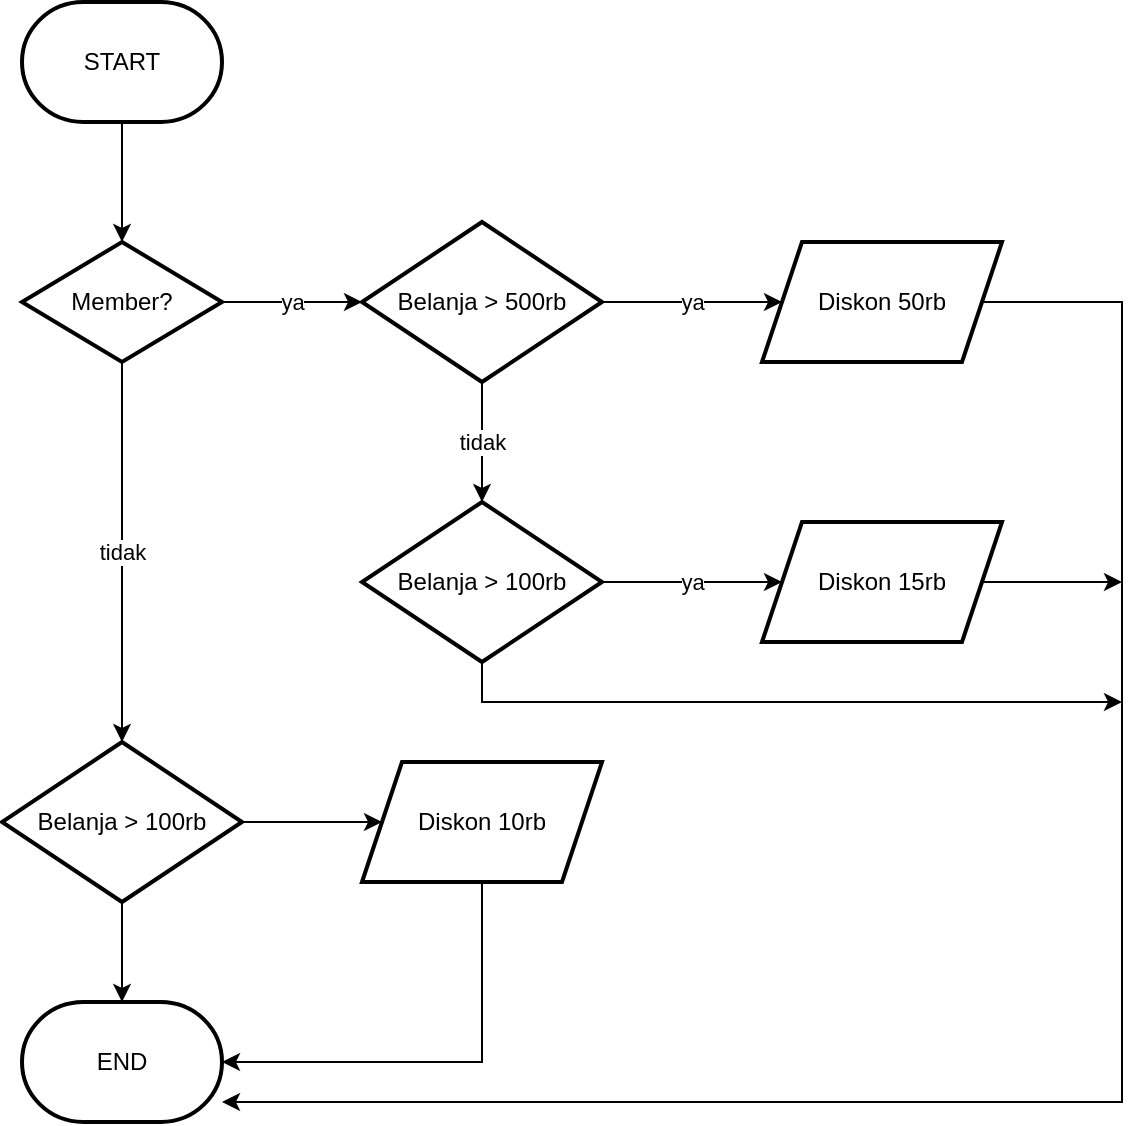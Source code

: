 <mxfile version="22.1.16" type="github">
  <diagram name="Halaman-1" id="UdCtWcI9B7K36Gje9cQb">
    <mxGraphModel dx="1100" dy="575" grid="1" gridSize="10" guides="1" tooltips="1" connect="1" arrows="1" fold="1" page="1" pageScale="1" pageWidth="827" pageHeight="1169" math="0" shadow="0">
      <root>
        <mxCell id="0" />
        <mxCell id="1" parent="0" />
        <mxCell id="JshPII_n94KWn3LP_m4g-3" value="" style="edgeStyle=orthogonalEdgeStyle;rounded=0;orthogonalLoop=1;jettySize=auto;html=1;" parent="1" source="JshPII_n94KWn3LP_m4g-1" target="JshPII_n94KWn3LP_m4g-2" edge="1">
          <mxGeometry relative="1" as="geometry" />
        </mxCell>
        <mxCell id="JshPII_n94KWn3LP_m4g-1" value="START" style="strokeWidth=2;html=1;shape=mxgraph.flowchart.terminator;whiteSpace=wrap;" parent="1" vertex="1">
          <mxGeometry x="90" y="50" width="100" height="60" as="geometry" />
        </mxCell>
        <mxCell id="JshPII_n94KWn3LP_m4g-5" value="ya" style="edgeStyle=orthogonalEdgeStyle;rounded=0;orthogonalLoop=1;jettySize=auto;html=1;" parent="1" source="JshPII_n94KWn3LP_m4g-2" target="JshPII_n94KWn3LP_m4g-4" edge="1">
          <mxGeometry relative="1" as="geometry" />
        </mxCell>
        <mxCell id="JshPII_n94KWn3LP_m4g-9" value="tidak" style="edgeStyle=orthogonalEdgeStyle;rounded=0;orthogonalLoop=1;jettySize=auto;html=1;" parent="1" source="JshPII_n94KWn3LP_m4g-2" target="JshPII_n94KWn3LP_m4g-8" edge="1">
          <mxGeometry relative="1" as="geometry" />
        </mxCell>
        <mxCell id="JshPII_n94KWn3LP_m4g-2" value="Member?" style="rhombus;whiteSpace=wrap;html=1;strokeWidth=2;" parent="1" vertex="1">
          <mxGeometry x="90" y="170" width="100" height="60" as="geometry" />
        </mxCell>
        <mxCell id="JshPII_n94KWn3LP_m4g-7" value="ya" style="edgeStyle=orthogonalEdgeStyle;rounded=0;orthogonalLoop=1;jettySize=auto;html=1;" parent="1" source="JshPII_n94KWn3LP_m4g-4" target="JshPII_n94KWn3LP_m4g-6" edge="1">
          <mxGeometry relative="1" as="geometry" />
        </mxCell>
        <mxCell id="JshPII_n94KWn3LP_m4g-11" value="tidak" style="edgeStyle=orthogonalEdgeStyle;rounded=0;orthogonalLoop=1;jettySize=auto;html=1;" parent="1" source="JshPII_n94KWn3LP_m4g-4" target="JshPII_n94KWn3LP_m4g-10" edge="1">
          <mxGeometry relative="1" as="geometry" />
        </mxCell>
        <mxCell id="JshPII_n94KWn3LP_m4g-4" value="Belanja &amp;gt; 500rb" style="rhombus;whiteSpace=wrap;html=1;strokeWidth=2;" parent="1" vertex="1">
          <mxGeometry x="260" y="160" width="120" height="80" as="geometry" />
        </mxCell>
        <mxCell id="JshPII_n94KWn3LP_m4g-19" style="edgeStyle=orthogonalEdgeStyle;rounded=0;orthogonalLoop=1;jettySize=auto;html=1;exitX=1;exitY=0.5;exitDx=0;exitDy=0;" parent="1" source="JshPII_n94KWn3LP_m4g-6" edge="1">
          <mxGeometry relative="1" as="geometry">
            <mxPoint x="190" y="600" as="targetPoint" />
            <Array as="points">
              <mxPoint x="640" y="200" />
              <mxPoint x="640" y="600" />
            </Array>
          </mxGeometry>
        </mxCell>
        <mxCell id="JshPII_n94KWn3LP_m4g-6" value="Diskon 50rb" style="shape=parallelogram;perimeter=parallelogramPerimeter;whiteSpace=wrap;html=1;fixedSize=1;strokeWidth=2;" parent="1" vertex="1">
          <mxGeometry x="460" y="170" width="120" height="60" as="geometry" />
        </mxCell>
        <mxCell id="JshPII_n94KWn3LP_m4g-15" value="" style="edgeStyle=orthogonalEdgeStyle;rounded=0;orthogonalLoop=1;jettySize=auto;html=1;" parent="1" source="JshPII_n94KWn3LP_m4g-8" target="JshPII_n94KWn3LP_m4g-14" edge="1">
          <mxGeometry relative="1" as="geometry" />
        </mxCell>
        <mxCell id="JshPII_n94KWn3LP_m4g-17" value="" style="edgeStyle=orthogonalEdgeStyle;rounded=0;orthogonalLoop=1;jettySize=auto;html=1;" parent="1" source="JshPII_n94KWn3LP_m4g-8" target="JshPII_n94KWn3LP_m4g-16" edge="1">
          <mxGeometry relative="1" as="geometry" />
        </mxCell>
        <mxCell id="JshPII_n94KWn3LP_m4g-8" value="Belanja &amp;gt; 100rb" style="rhombus;whiteSpace=wrap;html=1;strokeWidth=2;" parent="1" vertex="1">
          <mxGeometry x="80" y="420" width="120" height="80" as="geometry" />
        </mxCell>
        <mxCell id="JshPII_n94KWn3LP_m4g-13" value="ya" style="edgeStyle=orthogonalEdgeStyle;rounded=0;orthogonalLoop=1;jettySize=auto;html=1;" parent="1" source="JshPII_n94KWn3LP_m4g-10" target="JshPII_n94KWn3LP_m4g-12" edge="1">
          <mxGeometry relative="1" as="geometry" />
        </mxCell>
        <mxCell id="JshPII_n94KWn3LP_m4g-21" style="edgeStyle=orthogonalEdgeStyle;rounded=0;orthogonalLoop=1;jettySize=auto;html=1;exitX=0.5;exitY=1;exitDx=0;exitDy=0;" parent="1" source="JshPII_n94KWn3LP_m4g-10" edge="1">
          <mxGeometry relative="1" as="geometry">
            <mxPoint x="640" y="400" as="targetPoint" />
            <Array as="points">
              <mxPoint x="320" y="400" />
            </Array>
          </mxGeometry>
        </mxCell>
        <mxCell id="JshPII_n94KWn3LP_m4g-10" value="Belanja &amp;gt; 100rb" style="rhombus;whiteSpace=wrap;html=1;strokeWidth=2;" parent="1" vertex="1">
          <mxGeometry x="260" y="300" width="120" height="80" as="geometry" />
        </mxCell>
        <mxCell id="JshPII_n94KWn3LP_m4g-20" style="edgeStyle=orthogonalEdgeStyle;rounded=0;orthogonalLoop=1;jettySize=auto;html=1;exitX=1;exitY=0.5;exitDx=0;exitDy=0;" parent="1" source="JshPII_n94KWn3LP_m4g-12" edge="1">
          <mxGeometry relative="1" as="geometry">
            <mxPoint x="640" y="340" as="targetPoint" />
          </mxGeometry>
        </mxCell>
        <mxCell id="JshPII_n94KWn3LP_m4g-12" value="Diskon 15rb&lt;br&gt;" style="shape=parallelogram;perimeter=parallelogramPerimeter;whiteSpace=wrap;html=1;fixedSize=1;strokeWidth=2;" parent="1" vertex="1">
          <mxGeometry x="460" y="310" width="120" height="60" as="geometry" />
        </mxCell>
        <mxCell id="JshPII_n94KWn3LP_m4g-14" value="Diskon 10rb" style="shape=parallelogram;perimeter=parallelogramPerimeter;whiteSpace=wrap;html=1;fixedSize=1;strokeWidth=2;" parent="1" vertex="1">
          <mxGeometry x="260" y="430" width="120" height="60" as="geometry" />
        </mxCell>
        <mxCell id="JshPII_n94KWn3LP_m4g-16" value="END" style="strokeWidth=2;html=1;shape=mxgraph.flowchart.terminator;whiteSpace=wrap;" parent="1" vertex="1">
          <mxGeometry x="90" y="550" width="100" height="60" as="geometry" />
        </mxCell>
        <mxCell id="JshPII_n94KWn3LP_m4g-18" style="edgeStyle=orthogonalEdgeStyle;rounded=0;orthogonalLoop=1;jettySize=auto;html=1;exitX=0.5;exitY=1;exitDx=0;exitDy=0;entryX=1;entryY=0.5;entryDx=0;entryDy=0;entryPerimeter=0;" parent="1" source="JshPII_n94KWn3LP_m4g-14" target="JshPII_n94KWn3LP_m4g-16" edge="1">
          <mxGeometry relative="1" as="geometry" />
        </mxCell>
      </root>
    </mxGraphModel>
  </diagram>
</mxfile>
